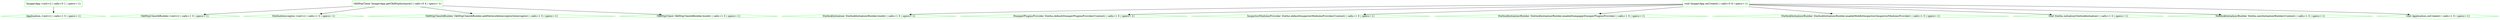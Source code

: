 digraph {
"android.app.Application.<init>().95a845270cbde675e44250903f404e23" [shape=box,label="Application.<init>() | calls=1 0 | specs=-1)",color=green,shape=diamond]
"com.karthik.imager.ImagerApp.<init>().230f4a871a29f9957d6a1012542567cc" [shape=box,label="ImagerApp.<init>() | calls=0 1 | specs=-1)",color=green,shape=box]
"okhttp3.OkHttpClient$Builder.<init>().d1655baf7cbfe409c6b9f3d27a8962fc" [shape=box,label="OkHttpClient$Builder.<init>() | calls=1 0 | specs=-1)",color=green,shape=diamond]
"com.facebook.stetho.okhttp3.StethoInterceptor.<init>().b7de5fe9b46d4636aa3243cf3c2360d0" [shape=box,label="StethoInterceptor.<init>() | calls=1 0 | specs=-1)",color=green,shape=diamond]
"okhttp3.OkHttpClient$Builder.addNetworkInterceptor(okhttp3.Interceptor):okhttp3.OkHttpClient$Builder.17bbfbdcf57877187d22fc506eba85ac" [shape=box,label="OkHttpClient$Builder OkHttpClient$Builder.addNetworkInterceptor(Interceptor) | calls=1 0 | specs=-1)",color=green,shape=diamond]
"okhttp3.OkHttpClient$Builder.build():okhttp3.OkHttpClient.7154654c5a7ad0d591db995db0223e33" [shape=box,label="OkHttpClient OkHttpClient$Builder.build() | calls=1 0 | specs=-1)",color=green,shape=diamond]
"com.facebook.stetho.Stetho$InitializerBuilder.build():com.facebook.stetho.Stetho$Initializer.21475b116934b052ebe5ab2daa0310f5" [shape=box,label="Stetho$Initializer Stetho$InitializerBuilder.build() | calls=1 0 | specs=-1)",color=green,shape=diamond]
"com.facebook.stetho.Stetho.defaultDumperPluginsProvider(android.content.Context):com.facebook.stetho.1465e982c9b40a38205c36e6d5759fac" [shape=box,label="DumperPluginsProvider Stetho.defaultDumperPluginsProvider(Context) | calls=1 0 | specs=-1)",color=green,shape=diamond]
"com.facebook.stetho.Stetho.defaultInspectorModulesProvider(android.content.Context):com.facebook.ste.3e584b64abc9ff3ed674e7b5895da19f" [shape=box,label="InspectorModulesProvider Stetho.defaultInspectorModulesProvider(Context) | calls=1 0 | specs=-1)",color=green,shape=diamond]
"com.facebook.stetho.Stetho$InitializerBuilder.enableDumpapp(com.facebook.stetho.DumperPluginsProvide.c88170ab790387c301ef5229e085483f" [shape=box,label="Stetho$InitializerBuilder Stetho$InitializerBuilder.enableDumpapp(DumperPluginsProvider) | calls=1 0 | specs=-1)",color=green,shape=diamond]
"com.facebook.stetho.Stetho$InitializerBuilder.enableWebKitInspector(com.facebook.stetho.InspectorMod.da66e1c1f234ed7e09b73d7cbb361401" [shape=box,label="Stetho$InitializerBuilder Stetho$InitializerBuilder.enableWebKitInspector(InspectorModulesProvider) | calls=1 0 | specs=-1)",color=green,shape=diamond]
"com.karthik.imager.ImagerApp.getOkHttpInstance():okhttp3.OkHttpClient.7b7c112244cf11d1aa30906c22574769" [shape=box,label="OkHttpClient ImagerApp.getOkHttpInstance() | calls=0 4 | specs=-1)",color=green,shape=box]
"com.facebook.stetho.Stetho.initialize(com.facebook.stetho.Stetho$Initializer):void.449b8d9862bf77ccbb835f5c5de77b0c" [shape=box,label="void Stetho.initialize(Stetho$Initializer) | calls=1 0 | specs=-1)",color=green,shape=diamond]
"com.facebook.stetho.Stetho.newInitializerBuilder(android.content.Context):com.facebook.stetho.Stetho.25ce3a51bdceb11750ed3ec4c22bfb9d" [shape=box,label="Stetho$InitializerBuilder Stetho.newInitializerBuilder(Context) | calls=1 0 | specs=-1)",color=green,shape=diamond]
"android.app.Application.onCreate():void.2541c5523741ab49500b1566dd287fb4" [shape=box,label="void Application.onCreate() | calls=1 0 | specs=-1)",color=green,shape=diamond]
"com.karthik.imager.ImagerApp.onCreate():void.9a76296ed4df1e6f66254b202c39f077" [shape=box,label="void ImagerApp.onCreate() | calls=0 8 | specs=-1)",color=green,shape=box]
"com.karthik.imager.ImagerApp.onCreate():void.9a76296ed4df1e6f66254b202c39f077" -> "android.app.Application.onCreate():void.2541c5523741ab49500b1566dd287fb4"
"com.karthik.imager.ImagerApp.onCreate():void.9a76296ed4df1e6f66254b202c39f077" -> "com.facebook.stetho.Stetho.newInitializerBuilder(android.content.Context):com.facebook.stetho.Stetho.25ce3a51bdceb11750ed3ec4c22bfb9d"
"com.karthik.imager.ImagerApp.onCreate():void.9a76296ed4df1e6f66254b202c39f077" -> "com.facebook.stetho.Stetho.initialize(com.facebook.stetho.Stetho$Initializer):void.449b8d9862bf77ccbb835f5c5de77b0c"
"com.karthik.imager.ImagerApp.onCreate():void.9a76296ed4df1e6f66254b202c39f077" -> "com.facebook.stetho.Stetho$InitializerBuilder.enableWebKitInspector(com.facebook.stetho.InspectorMod.da66e1c1f234ed7e09b73d7cbb361401"
"com.karthik.imager.ImagerApp.onCreate():void.9a76296ed4df1e6f66254b202c39f077" -> "com.facebook.stetho.Stetho$InitializerBuilder.enableDumpapp(com.facebook.stetho.DumperPluginsProvide.c88170ab790387c301ef5229e085483f"
"com.karthik.imager.ImagerApp.onCreate():void.9a76296ed4df1e6f66254b202c39f077" -> "com.facebook.stetho.Stetho.defaultInspectorModulesProvider(android.content.Context):com.facebook.ste.3e584b64abc9ff3ed674e7b5895da19f"
"com.karthik.imager.ImagerApp.onCreate():void.9a76296ed4df1e6f66254b202c39f077" -> "com.facebook.stetho.Stetho.defaultDumperPluginsProvider(android.content.Context):com.facebook.stetho.1465e982c9b40a38205c36e6d5759fac"
"com.karthik.imager.ImagerApp.onCreate():void.9a76296ed4df1e6f66254b202c39f077" -> "com.facebook.stetho.Stetho$InitializerBuilder.build():com.facebook.stetho.Stetho$Initializer.21475b116934b052ebe5ab2daa0310f5"
"com.karthik.imager.ImagerApp.getOkHttpInstance():okhttp3.OkHttpClient.7b7c112244cf11d1aa30906c22574769" -> "okhttp3.OkHttpClient$Builder.build():okhttp3.OkHttpClient.7154654c5a7ad0d591db995db0223e33"
"com.karthik.imager.ImagerApp.getOkHttpInstance():okhttp3.OkHttpClient.7b7c112244cf11d1aa30906c22574769" -> "okhttp3.OkHttpClient$Builder.addNetworkInterceptor(okhttp3.Interceptor):okhttp3.OkHttpClient$Builder.17bbfbdcf57877187d22fc506eba85ac"
"com.karthik.imager.ImagerApp.getOkHttpInstance():okhttp3.OkHttpClient.7b7c112244cf11d1aa30906c22574769" -> "com.facebook.stetho.okhttp3.StethoInterceptor.<init>().b7de5fe9b46d4636aa3243cf3c2360d0"
"com.karthik.imager.ImagerApp.getOkHttpInstance():okhttp3.OkHttpClient.7b7c112244cf11d1aa30906c22574769" -> "okhttp3.OkHttpClient$Builder.<init>().d1655baf7cbfe409c6b9f3d27a8962fc"
"com.karthik.imager.ImagerApp.<init>().230f4a871a29f9957d6a1012542567cc" -> "android.app.Application.<init>().95a845270cbde675e44250903f404e23"
}
